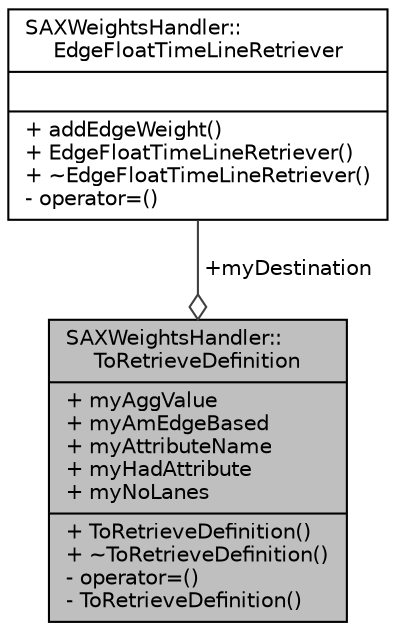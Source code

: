 digraph "SAXWeightsHandler::ToRetrieveDefinition"
{
  edge [fontname="Helvetica",fontsize="10",labelfontname="Helvetica",labelfontsize="10"];
  node [fontname="Helvetica",fontsize="10",shape=record];
  Node1 [label="{SAXWeightsHandler::\lToRetrieveDefinition\n|+ myAggValue\l+ myAmEdgeBased\l+ myAttributeName\l+ myHadAttribute\l+ myNoLanes\l|+ ToRetrieveDefinition()\l+ ~ToRetrieveDefinition()\l- operator=()\l- ToRetrieveDefinition()\l}",height=0.2,width=0.4,color="black", fillcolor="grey75", style="filled", fontcolor="black"];
  Node2 -> Node1 [color="grey25",fontsize="10",style="solid",label=" +myDestination" ,arrowhead="odiamond",fontname="Helvetica"];
  Node2 [label="{SAXWeightsHandler::\lEdgeFloatTimeLineRetriever\n||+ addEdgeWeight()\l+ EdgeFloatTimeLineRetriever()\l+ ~EdgeFloatTimeLineRetriever()\l- operator=()\l}",height=0.2,width=0.4,color="black", fillcolor="white", style="filled",URL="$dc/d89/class_s_a_x_weights_handler_1_1_edge_float_time_line_retriever.html",tooltip="Interface for a class which obtains read weights for named edges. "];
}
